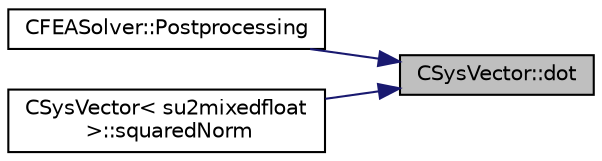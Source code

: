 digraph "CSysVector::dot"
{
 // LATEX_PDF_SIZE
  edge [fontname="Helvetica",fontsize="10",labelfontname="Helvetica",labelfontsize="10"];
  node [fontname="Helvetica",fontsize="10",shape=record];
  rankdir="RL";
  Node1 [label="CSysVector::dot",height=0.2,width=0.4,color="black", fillcolor="grey75", style="filled", fontcolor="black",tooltip="Dot product between \"this\" and an expression."];
  Node1 -> Node2 [dir="back",color="midnightblue",fontsize="10",style="solid",fontname="Helvetica"];
  Node2 [label="CFEASolver::Postprocessing",height=0.2,width=0.4,color="black", fillcolor="white", style="filled",URL="$classCFEASolver.html#ab4fa9086b598c5778c9c0403a5626d1b",tooltip="Postprocessing."];
  Node1 -> Node3 [dir="back",color="midnightblue",fontsize="10",style="solid",fontname="Helvetica"];
  Node3 [label="CSysVector\< su2mixedfloat\l \>::squaredNorm",height=0.2,width=0.4,color="black", fillcolor="white", style="filled",URL="$classCSysVector.html#a5a7712aa50a8edc522e54bff5481493c",tooltip="Squared L2 norm of the vector (via dot with self)."];
}
